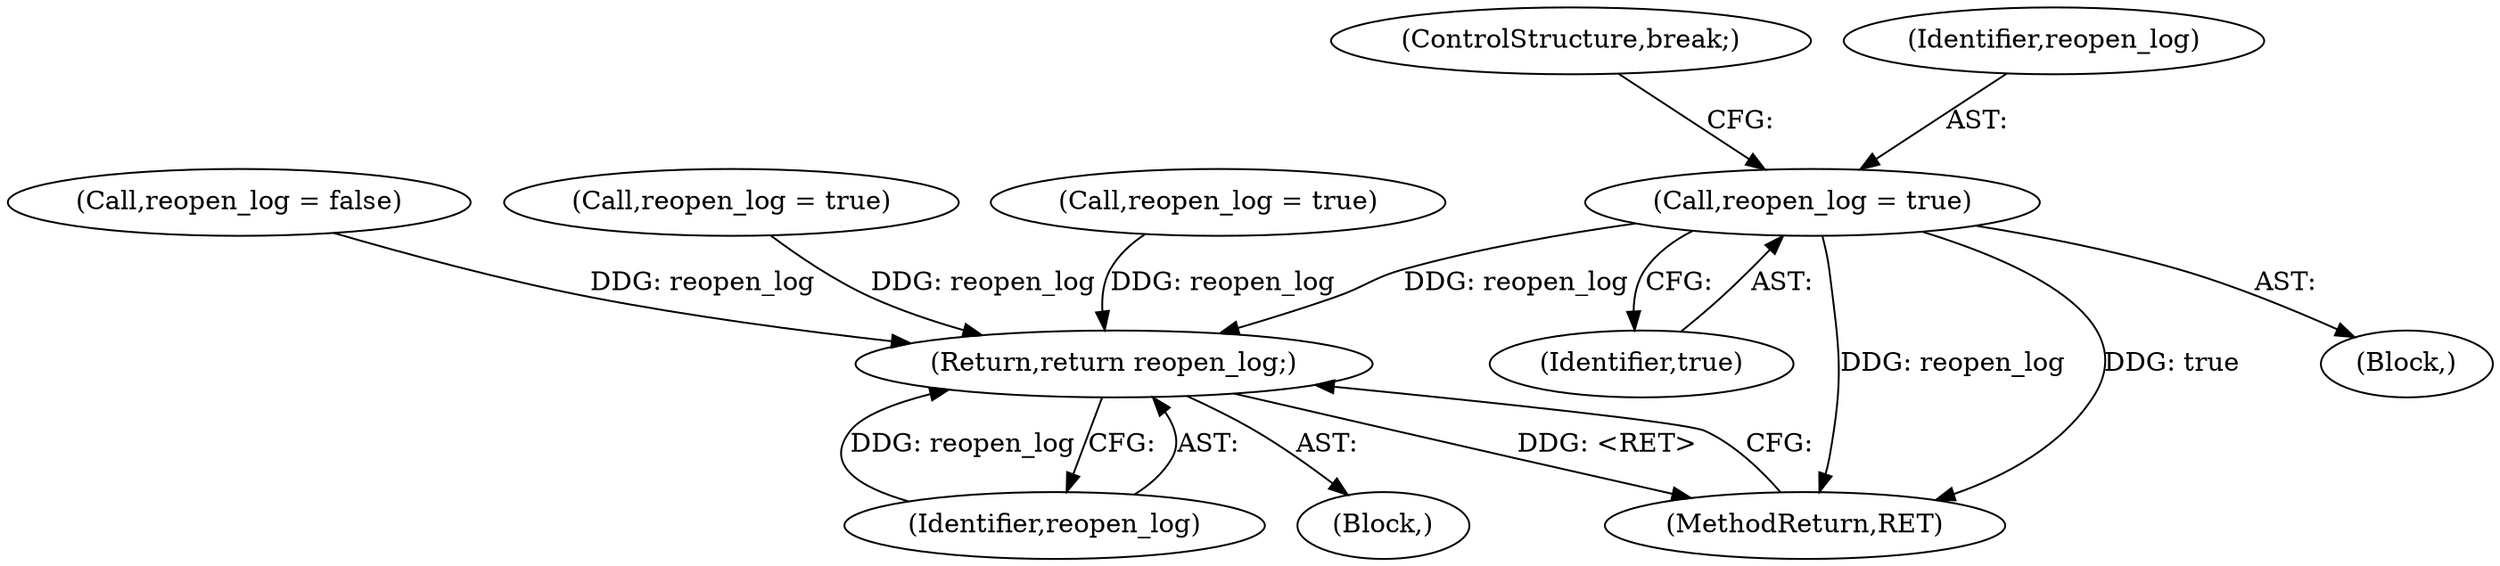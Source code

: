 digraph "0_keepalived_04f2d32871bb3b11d7dc024039952f2fe2750306@API" {
"1000377" [label="(Call,reopen_log = true)"];
"1000745" [label="(Return,return reopen_log;)"];
"1000380" [label="(ControlStructure,break;)"];
"1000747" [label="(MethodReturn,RET)"];
"1000378" [label="(Identifier,reopen_log)"];
"1000746" [label="(Identifier,reopen_log)"];
"1000112" [label="(Call,reopen_log = false)"];
"1000195" [label="(Block,)"];
"1000745" [label="(Return,return reopen_log;)"];
"1000377" [label="(Call,reopen_log = true)"];
"1000379" [label="(Identifier,true)"];
"1000109" [label="(Block,)"];
"1000269" [label="(Call,reopen_log = true)"];
"1000348" [label="(Call,reopen_log = true)"];
"1000377" -> "1000195"  [label="AST: "];
"1000377" -> "1000379"  [label="CFG: "];
"1000378" -> "1000377"  [label="AST: "];
"1000379" -> "1000377"  [label="AST: "];
"1000380" -> "1000377"  [label="CFG: "];
"1000377" -> "1000747"  [label="DDG: true"];
"1000377" -> "1000747"  [label="DDG: reopen_log"];
"1000377" -> "1000745"  [label="DDG: reopen_log"];
"1000745" -> "1000109"  [label="AST: "];
"1000745" -> "1000746"  [label="CFG: "];
"1000746" -> "1000745"  [label="AST: "];
"1000747" -> "1000745"  [label="CFG: "];
"1000745" -> "1000747"  [label="DDG: <RET>"];
"1000746" -> "1000745"  [label="DDG: reopen_log"];
"1000348" -> "1000745"  [label="DDG: reopen_log"];
"1000112" -> "1000745"  [label="DDG: reopen_log"];
"1000269" -> "1000745"  [label="DDG: reopen_log"];
}
